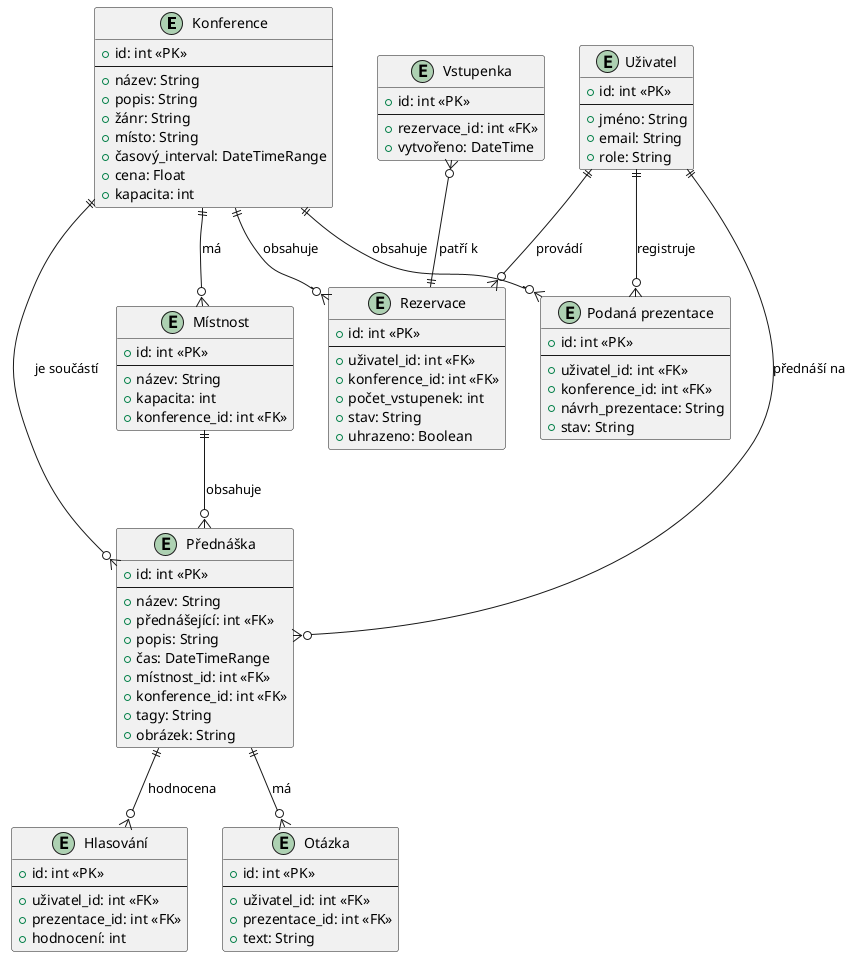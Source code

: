 @startuml er

entity "Konference" {
  +id: int <<PK>>
  ---
  +název: String
  +popis: String
  +žánr: String
  +místo: String
  +časový_interval: DateTimeRange
  +cena: Float
  +kapacita: int
}

entity "Místnost" {
  +id: int <<PK>>
  ---
  +název: String
  +kapacita: int
  +konference_id: int <<FK>>
}

entity "Přednáška" {
  +id: int <<PK>>
  ---
  +název: String
  +přednášející: int <<FK>>
  +popis: String
  +čas: DateTimeRange
  +místnost_id: int <<FK>>
  +konference_id: int <<FK>>
  +tagy: String
  +obrázek: String
}

entity "Uživatel" {
  +id: int <<PK>>
  ---
  +jméno: String
  +email: String
  +role: String
}

entity "Rezervace" {
  +id: int <<PK>>
  ---
  +uživatel_id: int <<FK>>
  +konference_id: int <<FK>>
  +počet_vstupenek: int
  +stav: String
  +uhrazeno: Boolean
}

entity "Podaná prezentace" {
  +id: int <<PK>>
  ---
  +uživatel_id: int <<FK>>
  +konference_id: int <<FK>>
  +návrh_prezentace: String
  +stav: String
}

entity "Vstupenka" {
  +id: int <<PK>>
  ---
  +rezervace_id: int <<FK>>
  +vytvořeno: DateTime
}

entity "Hlasování" {
  +id: int <<PK>>
  ---
  +uživatel_id: int <<FK>>
  +prezentace_id: int <<FK>>
  +hodnocení: int
}

entity "Otázka" {
  +id: int <<PK>>
  ---
  +uživatel_id: int <<FK>>
  +prezentace_id: int <<FK>>
  +text: String
}

' Kardinality pomocí Crow's Foot notace

Uživatel ||--o{ Rezervace : "provádí"
Konference ||--o{ Rezervace : "obsahuje"
Uživatel ||--o{ "Podaná prezentace" : "registruje"
Konference ||--o{ "Podaná prezentace" : "obsahuje"
Místnost ||--o{ Přednáška : "obsahuje"
Konference ||--o{ Místnost : "má"
Přednáška ||--o{ Hlasování : "hodnocena"
Přednáška ||--o{ Otázka : "má"
Konference ||--o{ Přednáška : "je součástí"
Uživatel ||--o{ Přednáška : "přednáší na"
Vstupenka }o--|| Rezervace : "patří k"

@enduml
